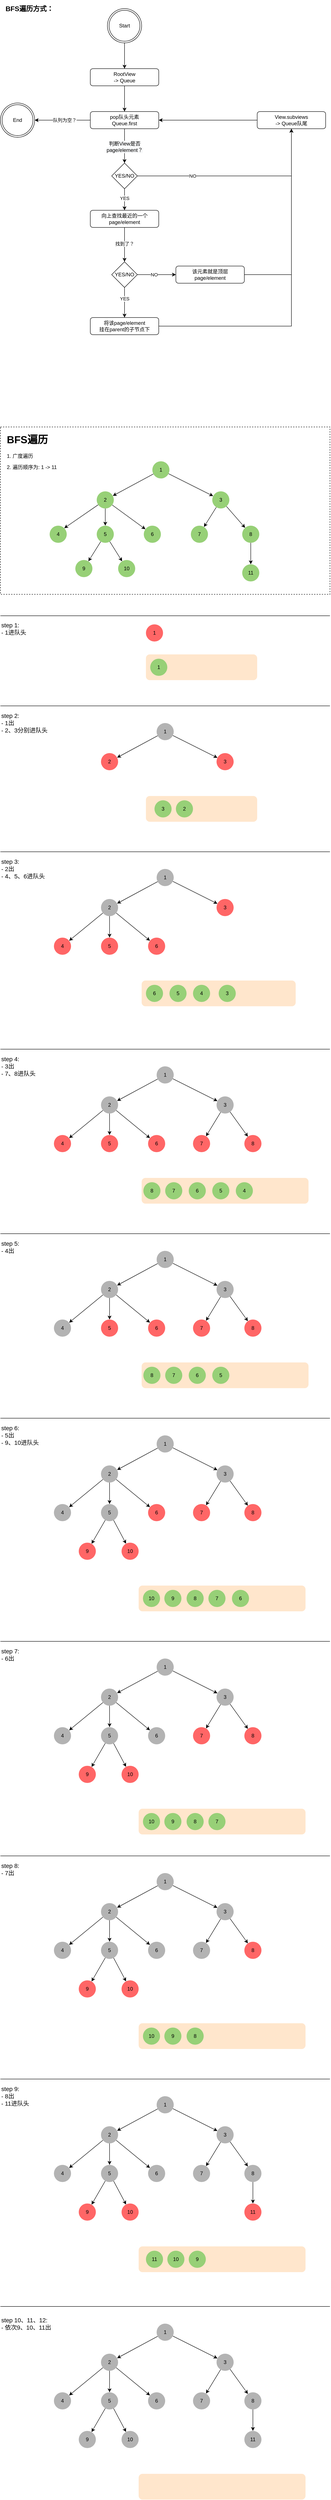 <mxfile version="14.4.6" type="github">
  <diagram id="VYMUzPChVgCTFLQNsk6v" name="Page-1">
    <mxGraphModel dx="2031" dy="2300" grid="1" gridSize="10" guides="1" tooltips="1" connect="1" arrows="1" fold="1" page="1" pageScale="1" pageWidth="827" pageHeight="1169" math="0" shadow="0">
      <root>
        <mxCell id="0" />
        <mxCell id="1" parent="0" />
        <mxCell id="cyA3pmxKQOGwFD6kIu9t-270" value="" style="rounded=0;whiteSpace=wrap;html=1;dashed=1;strokeColor=#000000;fillColor=none;" vertex="1" parent="1">
          <mxGeometry x="40" y="800" width="770" height="390" as="geometry" />
        </mxCell>
        <mxCell id="CzlUhov0SnCZU1POkyCt-3" style="edgeStyle=orthogonalEdgeStyle;rounded=0;orthogonalLoop=1;jettySize=auto;html=1;" parent="1" source="CzlUhov0SnCZU1POkyCt-1" target="CzlUhov0SnCZU1POkyCt-2" edge="1">
          <mxGeometry relative="1" as="geometry" />
        </mxCell>
        <mxCell id="CzlUhov0SnCZU1POkyCt-1" value="Start" style="ellipse;shape=doubleEllipse;whiteSpace=wrap;html=1;aspect=fixed;" parent="1" vertex="1">
          <mxGeometry x="290" y="-175" width="80" height="80" as="geometry" />
        </mxCell>
        <mxCell id="CzlUhov0SnCZU1POkyCt-9" style="edgeStyle=orthogonalEdgeStyle;rounded=0;orthogonalLoop=1;jettySize=auto;html=1;" parent="1" source="CzlUhov0SnCZU1POkyCt-2" target="CzlUhov0SnCZU1POkyCt-4" edge="1">
          <mxGeometry relative="1" as="geometry" />
        </mxCell>
        <mxCell id="CzlUhov0SnCZU1POkyCt-2" value="RootView&lt;br&gt;-&amp;gt; Queue" style="rounded=1;whiteSpace=wrap;html=1;" parent="1" vertex="1">
          <mxGeometry x="250" y="-35" width="160" height="40" as="geometry" />
        </mxCell>
        <mxCell id="CzlUhov0SnCZU1POkyCt-7" style="edgeStyle=orthogonalEdgeStyle;rounded=0;orthogonalLoop=1;jettySize=auto;html=1;" parent="1" source="CzlUhov0SnCZU1POkyCt-4" target="CzlUhov0SnCZU1POkyCt-6" edge="1">
          <mxGeometry relative="1" as="geometry" />
        </mxCell>
        <mxCell id="CzlUhov0SnCZU1POkyCt-8" value="&lt;span style=&quot;font-size: 12px ; font-family: &amp;#34;helvetica&amp;#34; ; background-color: rgb(248 , 249 , 250)&quot;&gt;判断View是否&lt;/span&gt;&lt;br style=&quot;font-size: 12px ; font-family: &amp;#34;helvetica&amp;#34; ; background-color: rgb(248 , 249 , 250)&quot;&gt;&lt;span style=&quot;font-size: 12px ; font-family: &amp;#34;helvetica&amp;#34; ; background-color: rgb(248 , 249 , 250)&quot;&gt;page/element？&lt;/span&gt;" style="edgeLabel;html=1;align=center;verticalAlign=middle;resizable=0;points=[];" parent="CzlUhov0SnCZU1POkyCt-7" vertex="1" connectable="0">
          <mxGeometry x="-0.164" y="-1" relative="1" as="geometry">
            <mxPoint x="1" y="8" as="offset" />
          </mxGeometry>
        </mxCell>
        <mxCell id="CzlUhov0SnCZU1POkyCt-36" style="edgeStyle=elbowEdgeStyle;rounded=0;orthogonalLoop=1;jettySize=auto;elbow=vertical;html=1;" parent="1" source="CzlUhov0SnCZU1POkyCt-4" target="CzlUhov0SnCZU1POkyCt-35" edge="1">
          <mxGeometry relative="1" as="geometry" />
        </mxCell>
        <mxCell id="CzlUhov0SnCZU1POkyCt-37" value="队列为空？" style="edgeLabel;html=1;align=center;verticalAlign=middle;resizable=0;points=[];" parent="CzlUhov0SnCZU1POkyCt-36" vertex="1" connectable="0">
          <mxGeometry x="0.251" relative="1" as="geometry">
            <mxPoint x="21.67" y="-0.33" as="offset" />
          </mxGeometry>
        </mxCell>
        <mxCell id="CzlUhov0SnCZU1POkyCt-4" value="pop队头元素&lt;br&gt;Queue.first" style="rounded=1;whiteSpace=wrap;html=1;" parent="1" vertex="1">
          <mxGeometry x="250" y="65" width="160" height="40" as="geometry" />
        </mxCell>
        <mxCell id="CzlUhov0SnCZU1POkyCt-11" style="rounded=0;orthogonalLoop=1;jettySize=auto;html=1;edgeStyle=elbowEdgeStyle;elbow=vertical;entryX=0.5;entryY=0;entryDx=0;entryDy=0;" parent="1" source="CzlUhov0SnCZU1POkyCt-6" target="CzlUhov0SnCZU1POkyCt-20" edge="1">
          <mxGeometry relative="1" as="geometry">
            <mxPoint x="330" y="295" as="targetPoint" />
          </mxGeometry>
        </mxCell>
        <mxCell id="CzlUhov0SnCZU1POkyCt-12" value="YES" style="edgeLabel;html=1;align=center;verticalAlign=middle;resizable=0;points=[];" parent="CzlUhov0SnCZU1POkyCt-11" vertex="1" connectable="0">
          <mxGeometry x="-0.114" relative="1" as="geometry">
            <mxPoint as="offset" />
          </mxGeometry>
        </mxCell>
        <mxCell id="CzlUhov0SnCZU1POkyCt-52" style="edgeStyle=elbowEdgeStyle;rounded=0;orthogonalLoop=1;jettySize=auto;elbow=vertical;html=1;" parent="1" source="CzlUhov0SnCZU1POkyCt-6" target="CzlUhov0SnCZU1POkyCt-16" edge="1">
          <mxGeometry relative="1" as="geometry">
            <Array as="points">
              <mxPoint x="460" y="215" />
            </Array>
          </mxGeometry>
        </mxCell>
        <mxCell id="CzlUhov0SnCZU1POkyCt-53" value="NO" style="edgeLabel;html=1;align=center;verticalAlign=middle;resizable=0;points=[];" parent="CzlUhov0SnCZU1POkyCt-52" vertex="1" connectable="0">
          <mxGeometry x="-0.453" y="1" relative="1" as="geometry">
            <mxPoint y="1" as="offset" />
          </mxGeometry>
        </mxCell>
        <mxCell id="CzlUhov0SnCZU1POkyCt-6" value="YES/NO" style="rhombus;whiteSpace=wrap;html=1;" parent="1" vertex="1">
          <mxGeometry x="300" y="185" width="60" height="60" as="geometry" />
        </mxCell>
        <mxCell id="CzlUhov0SnCZU1POkyCt-27" style="edgeStyle=elbowEdgeStyle;rounded=0;orthogonalLoop=1;jettySize=auto;elbow=vertical;html=1;" parent="1" source="CzlUhov0SnCZU1POkyCt-16" target="CzlUhov0SnCZU1POkyCt-4" edge="1">
          <mxGeometry relative="1" as="geometry" />
        </mxCell>
        <mxCell id="CzlUhov0SnCZU1POkyCt-16" value="View.subviews&lt;br&gt;-&amp;gt; Queue队尾" style="rounded=1;whiteSpace=wrap;html=1;" parent="1" vertex="1">
          <mxGeometry x="640" y="65" width="160" height="40" as="geometry" />
        </mxCell>
        <mxCell id="CzlUhov0SnCZU1POkyCt-22" style="edgeStyle=elbowEdgeStyle;rounded=0;orthogonalLoop=1;jettySize=auto;elbow=horizontal;html=1;" parent="1" source="CzlUhov0SnCZU1POkyCt-20" target="CzlUhov0SnCZU1POkyCt-21" edge="1">
          <mxGeometry relative="1" as="geometry" />
        </mxCell>
        <mxCell id="CzlUhov0SnCZU1POkyCt-24" value="找到了？" style="edgeLabel;html=1;align=center;verticalAlign=middle;resizable=0;points=[];" parent="CzlUhov0SnCZU1POkyCt-22" vertex="1" connectable="0">
          <mxGeometry x="-0.276" relative="1" as="geometry">
            <mxPoint x="-0.03" y="8.62" as="offset" />
          </mxGeometry>
        </mxCell>
        <mxCell id="CzlUhov0SnCZU1POkyCt-20" value="向上查找最近的一个&lt;br&gt;page/element" style="rounded=1;whiteSpace=wrap;html=1;" parent="1" vertex="1">
          <mxGeometry x="250" y="295" width="160" height="40" as="geometry" />
        </mxCell>
        <mxCell id="CzlUhov0SnCZU1POkyCt-26" style="edgeStyle=elbowEdgeStyle;rounded=0;orthogonalLoop=1;jettySize=auto;elbow=vertical;html=1;" parent="1" source="CzlUhov0SnCZU1POkyCt-21" target="CzlUhov0SnCZU1POkyCt-25" edge="1">
          <mxGeometry relative="1" as="geometry" />
        </mxCell>
        <mxCell id="CzlUhov0SnCZU1POkyCt-30" value="YES" style="edgeLabel;html=1;align=center;verticalAlign=middle;resizable=0;points=[];" parent="CzlUhov0SnCZU1POkyCt-26" vertex="1" connectable="0">
          <mxGeometry x="-0.379" y="1" relative="1" as="geometry">
            <mxPoint x="-1" y="4.14" as="offset" />
          </mxGeometry>
        </mxCell>
        <mxCell id="CzlUhov0SnCZU1POkyCt-31" style="edgeStyle=elbowEdgeStyle;rounded=0;orthogonalLoop=1;jettySize=auto;elbow=vertical;html=1;" parent="1" source="CzlUhov0SnCZU1POkyCt-21" target="CzlUhov0SnCZU1POkyCt-28" edge="1">
          <mxGeometry relative="1" as="geometry" />
        </mxCell>
        <mxCell id="CzlUhov0SnCZU1POkyCt-32" value="NO" style="edgeLabel;html=1;align=center;verticalAlign=middle;resizable=0;points=[];" parent="CzlUhov0SnCZU1POkyCt-31" vertex="1" connectable="0">
          <mxGeometry x="-0.149" y="-2" relative="1" as="geometry">
            <mxPoint y="-2" as="offset" />
          </mxGeometry>
        </mxCell>
        <mxCell id="CzlUhov0SnCZU1POkyCt-21" value="YES/NO" style="rhombus;whiteSpace=wrap;html=1;" parent="1" vertex="1">
          <mxGeometry x="300" y="415" width="60" height="60" as="geometry" />
        </mxCell>
        <mxCell id="CzlUhov0SnCZU1POkyCt-34" style="edgeStyle=elbowEdgeStyle;rounded=0;orthogonalLoop=1;jettySize=auto;elbow=vertical;html=1;entryX=0.5;entryY=1;entryDx=0;entryDy=0;" parent="1" source="CzlUhov0SnCZU1POkyCt-25" target="CzlUhov0SnCZU1POkyCt-16" edge="1">
          <mxGeometry relative="1" as="geometry">
            <Array as="points">
              <mxPoint x="550" y="565" />
              <mxPoint x="620" y="635" />
              <mxPoint x="530" y="665" />
            </Array>
          </mxGeometry>
        </mxCell>
        <mxCell id="CzlUhov0SnCZU1POkyCt-25" value="将该page/element&lt;br&gt;挂在parent的子节点下" style="rounded=1;whiteSpace=wrap;html=1;" parent="1" vertex="1">
          <mxGeometry x="250" y="545" width="160" height="40" as="geometry" />
        </mxCell>
        <mxCell id="CzlUhov0SnCZU1POkyCt-33" style="edgeStyle=elbowEdgeStyle;rounded=0;orthogonalLoop=1;jettySize=auto;elbow=vertical;html=1;entryX=0.5;entryY=1;entryDx=0;entryDy=0;" parent="1" source="CzlUhov0SnCZU1POkyCt-28" target="CzlUhov0SnCZU1POkyCt-16" edge="1">
          <mxGeometry relative="1" as="geometry">
            <Array as="points">
              <mxPoint x="620" y="445" />
              <mxPoint x="660" y="515" />
              <mxPoint x="680" y="565" />
            </Array>
          </mxGeometry>
        </mxCell>
        <mxCell id="CzlUhov0SnCZU1POkyCt-28" value="该元素就是顶层&lt;br&gt;page/element" style="rounded=1;whiteSpace=wrap;html=1;" parent="1" vertex="1">
          <mxGeometry x="450" y="425" width="160" height="40" as="geometry" />
        </mxCell>
        <mxCell id="CzlUhov0SnCZU1POkyCt-35" value="End" style="ellipse;shape=doubleEllipse;whiteSpace=wrap;html=1;aspect=fixed;" parent="1" vertex="1">
          <mxGeometry x="40" y="45" width="80" height="80" as="geometry" />
        </mxCell>
        <mxCell id="cyA3pmxKQOGwFD6kIu9t-1" value="&lt;b&gt;&lt;font style=&quot;font-size: 16px&quot;&gt;BFS遍历方式：&lt;/font&gt;&lt;/b&gt;" style="text;html=1;strokeColor=none;fillColor=none;align=left;verticalAlign=middle;whiteSpace=wrap;rounded=0;" vertex="1" parent="1">
          <mxGeometry x="50" y="-195" width="140" height="40" as="geometry" />
        </mxCell>
        <mxCell id="cyA3pmxKQOGwFD6kIu9t-2" value="1" style="ellipse;whiteSpace=wrap;html=1;aspect=fixed;strokeColor=none;fillColor=#FF6666;" vertex="1" parent="1">
          <mxGeometry x="380" y="1260" width="40" height="40" as="geometry" />
        </mxCell>
        <mxCell id="cyA3pmxKQOGwFD6kIu9t-4" value="" style="rounded=1;whiteSpace=wrap;html=1;strokeColor=none;fillColor=#FFE6CC;" vertex="1" parent="1">
          <mxGeometry x="380" y="1330" width="260" height="60" as="geometry" />
        </mxCell>
        <mxCell id="cyA3pmxKQOGwFD6kIu9t-6" value="1" style="ellipse;whiteSpace=wrap;html=1;aspect=fixed;strokeColor=none;fillColor=#97D077;" vertex="1" parent="1">
          <mxGeometry x="390" y="1340" width="40" height="40" as="geometry" />
        </mxCell>
        <mxCell id="cyA3pmxKQOGwFD6kIu9t-7" value="&lt;font style=&quot;font-size: 14px&quot;&gt;step 1:&amp;nbsp; &lt;br&gt;- 1进队头&lt;/font&gt;" style="text;html=1;fillColor=none;align=left;verticalAlign=middle;whiteSpace=wrap;rounded=0;dashed=1;" vertex="1" parent="1">
          <mxGeometry x="40" y="1250" width="140" height="40" as="geometry" />
        </mxCell>
        <mxCell id="cyA3pmxKQOGwFD6kIu9t-19" style="rounded=0;orthogonalLoop=1;jettySize=auto;html=1;" edge="1" parent="1" source="cyA3pmxKQOGwFD6kIu9t-8" target="cyA3pmxKQOGwFD6kIu9t-9">
          <mxGeometry relative="1" as="geometry" />
        </mxCell>
        <mxCell id="cyA3pmxKQOGwFD6kIu9t-20" style="edgeStyle=none;rounded=0;orthogonalLoop=1;jettySize=auto;html=1;" edge="1" parent="1" source="cyA3pmxKQOGwFD6kIu9t-8" target="cyA3pmxKQOGwFD6kIu9t-10">
          <mxGeometry relative="1" as="geometry" />
        </mxCell>
        <mxCell id="cyA3pmxKQOGwFD6kIu9t-8" value="1" style="ellipse;whiteSpace=wrap;html=1;aspect=fixed;strokeColor=none;fillColor=#97D077;" vertex="1" parent="1">
          <mxGeometry x="395" y="880" width="40" height="40" as="geometry" />
        </mxCell>
        <mxCell id="cyA3pmxKQOGwFD6kIu9t-21" style="edgeStyle=none;rounded=0;orthogonalLoop=1;jettySize=auto;html=1;entryX=1;entryY=0;entryDx=0;entryDy=0;" edge="1" parent="1" source="cyA3pmxKQOGwFD6kIu9t-9" target="cyA3pmxKQOGwFD6kIu9t-11">
          <mxGeometry relative="1" as="geometry" />
        </mxCell>
        <mxCell id="cyA3pmxKQOGwFD6kIu9t-22" style="edgeStyle=none;rounded=0;orthogonalLoop=1;jettySize=auto;html=1;entryX=0.5;entryY=0;entryDx=0;entryDy=0;" edge="1" parent="1" source="cyA3pmxKQOGwFD6kIu9t-9" target="cyA3pmxKQOGwFD6kIu9t-12">
          <mxGeometry relative="1" as="geometry" />
        </mxCell>
        <mxCell id="cyA3pmxKQOGwFD6kIu9t-23" style="edgeStyle=none;rounded=0;orthogonalLoop=1;jettySize=auto;html=1;" edge="1" parent="1" source="cyA3pmxKQOGwFD6kIu9t-9" target="cyA3pmxKQOGwFD6kIu9t-13">
          <mxGeometry relative="1" as="geometry" />
        </mxCell>
        <mxCell id="cyA3pmxKQOGwFD6kIu9t-9" value="2" style="ellipse;whiteSpace=wrap;html=1;aspect=fixed;strokeColor=none;fillColor=#97D077;" vertex="1" parent="1">
          <mxGeometry x="265" y="950" width="40" height="40" as="geometry" />
        </mxCell>
        <mxCell id="cyA3pmxKQOGwFD6kIu9t-24" style="edgeStyle=none;rounded=0;orthogonalLoop=1;jettySize=auto;html=1;" edge="1" parent="1" source="cyA3pmxKQOGwFD6kIu9t-10" target="cyA3pmxKQOGwFD6kIu9t-14">
          <mxGeometry relative="1" as="geometry" />
        </mxCell>
        <mxCell id="cyA3pmxKQOGwFD6kIu9t-25" style="edgeStyle=none;rounded=0;orthogonalLoop=1;jettySize=auto;html=1;" edge="1" parent="1" source="cyA3pmxKQOGwFD6kIu9t-10" target="cyA3pmxKQOGwFD6kIu9t-15">
          <mxGeometry relative="1" as="geometry" />
        </mxCell>
        <mxCell id="cyA3pmxKQOGwFD6kIu9t-10" value="3" style="ellipse;whiteSpace=wrap;html=1;aspect=fixed;strokeColor=none;fillColor=#97D077;" vertex="1" parent="1">
          <mxGeometry x="535" y="950" width="40" height="40" as="geometry" />
        </mxCell>
        <mxCell id="cyA3pmxKQOGwFD6kIu9t-11" value="4" style="ellipse;whiteSpace=wrap;html=1;aspect=fixed;strokeColor=none;fillColor=#97D077;" vertex="1" parent="1">
          <mxGeometry x="155" y="1030" width="40" height="40" as="geometry" />
        </mxCell>
        <mxCell id="cyA3pmxKQOGwFD6kIu9t-26" style="edgeStyle=none;rounded=0;orthogonalLoop=1;jettySize=auto;html=1;" edge="1" parent="1" source="cyA3pmxKQOGwFD6kIu9t-12" target="cyA3pmxKQOGwFD6kIu9t-16">
          <mxGeometry relative="1" as="geometry" />
        </mxCell>
        <mxCell id="cyA3pmxKQOGwFD6kIu9t-28" style="edgeStyle=none;rounded=0;orthogonalLoop=1;jettySize=auto;html=1;" edge="1" parent="1" source="cyA3pmxKQOGwFD6kIu9t-12" target="cyA3pmxKQOGwFD6kIu9t-17">
          <mxGeometry relative="1" as="geometry" />
        </mxCell>
        <mxCell id="cyA3pmxKQOGwFD6kIu9t-12" value="5" style="ellipse;whiteSpace=wrap;html=1;aspect=fixed;strokeColor=none;fillColor=#97D077;" vertex="1" parent="1">
          <mxGeometry x="265" y="1030" width="40" height="40" as="geometry" />
        </mxCell>
        <mxCell id="cyA3pmxKQOGwFD6kIu9t-13" value="6" style="ellipse;whiteSpace=wrap;html=1;aspect=fixed;strokeColor=none;fillColor=#97D077;" vertex="1" parent="1">
          <mxGeometry x="375" y="1030" width="40" height="40" as="geometry" />
        </mxCell>
        <mxCell id="cyA3pmxKQOGwFD6kIu9t-14" value="7" style="ellipse;whiteSpace=wrap;html=1;aspect=fixed;strokeColor=none;fillColor=#97D077;" vertex="1" parent="1">
          <mxGeometry x="485" y="1030" width="40" height="40" as="geometry" />
        </mxCell>
        <mxCell id="cyA3pmxKQOGwFD6kIu9t-29" style="edgeStyle=none;rounded=0;orthogonalLoop=1;jettySize=auto;html=1;" edge="1" parent="1" source="cyA3pmxKQOGwFD6kIu9t-15" target="cyA3pmxKQOGwFD6kIu9t-18">
          <mxGeometry relative="1" as="geometry" />
        </mxCell>
        <mxCell id="cyA3pmxKQOGwFD6kIu9t-15" value="8" style="ellipse;whiteSpace=wrap;html=1;aspect=fixed;strokeColor=none;fillColor=#97D077;" vertex="1" parent="1">
          <mxGeometry x="605" y="1030" width="40" height="40" as="geometry" />
        </mxCell>
        <mxCell id="cyA3pmxKQOGwFD6kIu9t-16" value="9" style="ellipse;whiteSpace=wrap;html=1;aspect=fixed;strokeColor=none;fillColor=#97D077;" vertex="1" parent="1">
          <mxGeometry x="215" y="1110" width="40" height="40" as="geometry" />
        </mxCell>
        <mxCell id="cyA3pmxKQOGwFD6kIu9t-17" value="10" style="ellipse;whiteSpace=wrap;html=1;aspect=fixed;strokeColor=none;fillColor=#97D077;" vertex="1" parent="1">
          <mxGeometry x="315" y="1110" width="40" height="40" as="geometry" />
        </mxCell>
        <mxCell id="cyA3pmxKQOGwFD6kIu9t-18" value="11" style="ellipse;whiteSpace=wrap;html=1;aspect=fixed;strokeColor=none;fillColor=#97D077;" vertex="1" parent="1">
          <mxGeometry x="605" y="1120" width="40" height="40" as="geometry" />
        </mxCell>
        <mxCell id="cyA3pmxKQOGwFD6kIu9t-30" value="" style="endArrow=none;html=1;" edge="1" parent="1">
          <mxGeometry width="50" height="50" relative="1" as="geometry">
            <mxPoint x="40" y="1240" as="sourcePoint" />
            <mxPoint x="810" y="1240" as="targetPoint" />
          </mxGeometry>
        </mxCell>
        <mxCell id="cyA3pmxKQOGwFD6kIu9t-32" value="" style="rounded=1;whiteSpace=wrap;html=1;strokeColor=none;fillColor=#FFE6CC;" vertex="1" parent="1">
          <mxGeometry x="380" y="1660" width="260" height="60" as="geometry" />
        </mxCell>
        <mxCell id="cyA3pmxKQOGwFD6kIu9t-34" value="&lt;font style=&quot;font-size: 14px&quot;&gt;step 2:&amp;nbsp; &lt;br&gt;- 1出&lt;br&gt;- 2、3分别进队头&lt;/font&gt;" style="text;html=1;fillColor=none;align=left;verticalAlign=middle;whiteSpace=wrap;rounded=0;dashed=1;" vertex="1" parent="1">
          <mxGeometry x="40" y="1460" width="140" height="60" as="geometry" />
        </mxCell>
        <mxCell id="cyA3pmxKQOGwFD6kIu9t-35" value="" style="endArrow=none;html=1;" edge="1" parent="1">
          <mxGeometry width="50" height="50" relative="1" as="geometry">
            <mxPoint x="40" y="1450" as="sourcePoint" />
            <mxPoint x="810" y="1450" as="targetPoint" />
          </mxGeometry>
        </mxCell>
        <mxCell id="cyA3pmxKQOGwFD6kIu9t-36" style="rounded=0;orthogonalLoop=1;jettySize=auto;html=1;" edge="1" parent="1" source="cyA3pmxKQOGwFD6kIu9t-38" target="cyA3pmxKQOGwFD6kIu9t-42">
          <mxGeometry relative="1" as="geometry" />
        </mxCell>
        <mxCell id="cyA3pmxKQOGwFD6kIu9t-37" style="edgeStyle=none;rounded=0;orthogonalLoop=1;jettySize=auto;html=1;" edge="1" parent="1" source="cyA3pmxKQOGwFD6kIu9t-38" target="cyA3pmxKQOGwFD6kIu9t-45">
          <mxGeometry relative="1" as="geometry" />
        </mxCell>
        <mxCell id="cyA3pmxKQOGwFD6kIu9t-38" value="1" style="ellipse;whiteSpace=wrap;html=1;aspect=fixed;strokeColor=none;fillColor=#B3B3B3;" vertex="1" parent="1">
          <mxGeometry x="405" y="1490" width="40" height="40" as="geometry" />
        </mxCell>
        <mxCell id="cyA3pmxKQOGwFD6kIu9t-42" value="2" style="ellipse;whiteSpace=wrap;html=1;aspect=fixed;strokeColor=none;fillColor=#FF6666;" vertex="1" parent="1">
          <mxGeometry x="275" y="1560" width="40" height="40" as="geometry" />
        </mxCell>
        <mxCell id="cyA3pmxKQOGwFD6kIu9t-45" value="3" style="ellipse;whiteSpace=wrap;html=1;aspect=fixed;strokeColor=none;fillColor=#FF6666;" vertex="1" parent="1">
          <mxGeometry x="545" y="1560" width="40" height="40" as="geometry" />
        </mxCell>
        <mxCell id="cyA3pmxKQOGwFD6kIu9t-57" value="2" style="ellipse;whiteSpace=wrap;html=1;aspect=fixed;strokeColor=none;fillColor=#97D077;" vertex="1" parent="1">
          <mxGeometry x="450" y="1670" width="40" height="40" as="geometry" />
        </mxCell>
        <mxCell id="cyA3pmxKQOGwFD6kIu9t-58" value="3" style="ellipse;whiteSpace=wrap;html=1;aspect=fixed;strokeColor=none;fillColor=#97D077;" vertex="1" parent="1">
          <mxGeometry x="400" y="1670" width="40" height="40" as="geometry" />
        </mxCell>
        <mxCell id="cyA3pmxKQOGwFD6kIu9t-59" value="" style="rounded=1;whiteSpace=wrap;html=1;strokeColor=none;fillColor=#FFE6CC;" vertex="1" parent="1">
          <mxGeometry x="370" y="2090" width="360" height="60" as="geometry" />
        </mxCell>
        <mxCell id="cyA3pmxKQOGwFD6kIu9t-60" value="&lt;font style=&quot;font-size: 14px&quot;&gt;step 3:&amp;nbsp; &lt;br&gt;- 2出&lt;br&gt;- 4、5、6进队头&lt;/font&gt;" style="text;html=1;fillColor=none;align=left;verticalAlign=middle;whiteSpace=wrap;rounded=0;dashed=1;" vertex="1" parent="1">
          <mxGeometry x="40" y="1800" width="140" height="60" as="geometry" />
        </mxCell>
        <mxCell id="cyA3pmxKQOGwFD6kIu9t-61" value="" style="endArrow=none;html=1;" edge="1" parent="1">
          <mxGeometry width="50" height="50" relative="1" as="geometry">
            <mxPoint x="40" y="1790" as="sourcePoint" />
            <mxPoint x="810" y="1790" as="targetPoint" />
          </mxGeometry>
        </mxCell>
        <mxCell id="cyA3pmxKQOGwFD6kIu9t-62" style="rounded=0;orthogonalLoop=1;jettySize=auto;html=1;" edge="1" parent="1" source="cyA3pmxKQOGwFD6kIu9t-64" target="cyA3pmxKQOGwFD6kIu9t-65">
          <mxGeometry relative="1" as="geometry" />
        </mxCell>
        <mxCell id="cyA3pmxKQOGwFD6kIu9t-63" style="edgeStyle=none;rounded=0;orthogonalLoop=1;jettySize=auto;html=1;" edge="1" parent="1" source="cyA3pmxKQOGwFD6kIu9t-64" target="cyA3pmxKQOGwFD6kIu9t-66">
          <mxGeometry relative="1" as="geometry" />
        </mxCell>
        <mxCell id="cyA3pmxKQOGwFD6kIu9t-64" value="1" style="ellipse;whiteSpace=wrap;html=1;aspect=fixed;strokeColor=none;fillColor=#B3B3B3;" vertex="1" parent="1">
          <mxGeometry x="405" y="1830" width="40" height="40" as="geometry" />
        </mxCell>
        <mxCell id="cyA3pmxKQOGwFD6kIu9t-72" style="edgeStyle=none;rounded=0;orthogonalLoop=1;jettySize=auto;html=1;" edge="1" parent="1" source="cyA3pmxKQOGwFD6kIu9t-65" target="cyA3pmxKQOGwFD6kIu9t-70">
          <mxGeometry relative="1" as="geometry" />
        </mxCell>
        <mxCell id="cyA3pmxKQOGwFD6kIu9t-73" style="edgeStyle=none;rounded=0;orthogonalLoop=1;jettySize=auto;html=1;" edge="1" parent="1" source="cyA3pmxKQOGwFD6kIu9t-65" target="cyA3pmxKQOGwFD6kIu9t-69">
          <mxGeometry relative="1" as="geometry" />
        </mxCell>
        <mxCell id="cyA3pmxKQOGwFD6kIu9t-74" style="edgeStyle=none;rounded=0;orthogonalLoop=1;jettySize=auto;html=1;" edge="1" parent="1" source="cyA3pmxKQOGwFD6kIu9t-65" target="cyA3pmxKQOGwFD6kIu9t-71">
          <mxGeometry relative="1" as="geometry" />
        </mxCell>
        <mxCell id="cyA3pmxKQOGwFD6kIu9t-65" value="2" style="ellipse;whiteSpace=wrap;html=1;aspect=fixed;strokeColor=none;fillColor=#B3B3B3;" vertex="1" parent="1">
          <mxGeometry x="275" y="1900" width="40" height="40" as="geometry" />
        </mxCell>
        <mxCell id="cyA3pmxKQOGwFD6kIu9t-66" value="3" style="ellipse;whiteSpace=wrap;html=1;aspect=fixed;strokeColor=none;fillColor=#FF6666;" vertex="1" parent="1">
          <mxGeometry x="545" y="1900" width="40" height="40" as="geometry" />
        </mxCell>
        <mxCell id="cyA3pmxKQOGwFD6kIu9t-68" value="3" style="ellipse;whiteSpace=wrap;html=1;aspect=fixed;strokeColor=none;fillColor=#97D077;" vertex="1" parent="1">
          <mxGeometry x="550" y="2100" width="40" height="40" as="geometry" />
        </mxCell>
        <mxCell id="cyA3pmxKQOGwFD6kIu9t-69" value="4" style="ellipse;whiteSpace=wrap;html=1;aspect=fixed;strokeColor=none;fillColor=#FF6666;" vertex="1" parent="1">
          <mxGeometry x="165" y="1990" width="40" height="40" as="geometry" />
        </mxCell>
        <mxCell id="cyA3pmxKQOGwFD6kIu9t-70" value="5" style="ellipse;whiteSpace=wrap;html=1;aspect=fixed;strokeColor=none;fillColor=#FF6666;" vertex="1" parent="1">
          <mxGeometry x="275" y="1990" width="40" height="40" as="geometry" />
        </mxCell>
        <mxCell id="cyA3pmxKQOGwFD6kIu9t-71" value="6" style="ellipse;whiteSpace=wrap;html=1;aspect=fixed;strokeColor=none;fillColor=#FF6666;" vertex="1" parent="1">
          <mxGeometry x="385" y="1990" width="40" height="40" as="geometry" />
        </mxCell>
        <mxCell id="cyA3pmxKQOGwFD6kIu9t-75" value="4" style="ellipse;whiteSpace=wrap;html=1;aspect=fixed;strokeColor=none;fillColor=#97D077;" vertex="1" parent="1">
          <mxGeometry x="490" y="2100" width="40" height="40" as="geometry" />
        </mxCell>
        <mxCell id="cyA3pmxKQOGwFD6kIu9t-76" value="5" style="ellipse;whiteSpace=wrap;html=1;aspect=fixed;strokeColor=none;fillColor=#97D077;" vertex="1" parent="1">
          <mxGeometry x="435" y="2100" width="40" height="40" as="geometry" />
        </mxCell>
        <mxCell id="cyA3pmxKQOGwFD6kIu9t-77" value="6" style="ellipse;whiteSpace=wrap;html=1;aspect=fixed;strokeColor=none;fillColor=#97D077;" vertex="1" parent="1">
          <mxGeometry x="380" y="2100" width="40" height="40" as="geometry" />
        </mxCell>
        <mxCell id="cyA3pmxKQOGwFD6kIu9t-79" value="" style="rounded=1;whiteSpace=wrap;html=1;strokeColor=none;fillColor=#FFE6CC;" vertex="1" parent="1">
          <mxGeometry x="370" y="2550" width="390" height="60" as="geometry" />
        </mxCell>
        <mxCell id="cyA3pmxKQOGwFD6kIu9t-80" value="&lt;font style=&quot;font-size: 14px&quot;&gt;step 4:&amp;nbsp; &lt;br&gt;- 3出&lt;br&gt;- 7、8进队头&lt;/font&gt;" style="text;html=1;fillColor=none;align=left;verticalAlign=middle;whiteSpace=wrap;rounded=0;dashed=1;" vertex="1" parent="1">
          <mxGeometry x="40" y="2260" width="140" height="60" as="geometry" />
        </mxCell>
        <mxCell id="cyA3pmxKQOGwFD6kIu9t-81" value="" style="endArrow=none;html=1;" edge="1" parent="1">
          <mxGeometry width="50" height="50" relative="1" as="geometry">
            <mxPoint x="40" y="2250" as="sourcePoint" />
            <mxPoint x="810" y="2250" as="targetPoint" />
          </mxGeometry>
        </mxCell>
        <mxCell id="cyA3pmxKQOGwFD6kIu9t-82" style="rounded=0;orthogonalLoop=1;jettySize=auto;html=1;" edge="1" parent="1" source="cyA3pmxKQOGwFD6kIu9t-84" target="cyA3pmxKQOGwFD6kIu9t-88">
          <mxGeometry relative="1" as="geometry" />
        </mxCell>
        <mxCell id="cyA3pmxKQOGwFD6kIu9t-83" style="edgeStyle=none;rounded=0;orthogonalLoop=1;jettySize=auto;html=1;" edge="1" parent="1" source="cyA3pmxKQOGwFD6kIu9t-84" target="cyA3pmxKQOGwFD6kIu9t-89">
          <mxGeometry relative="1" as="geometry" />
        </mxCell>
        <mxCell id="cyA3pmxKQOGwFD6kIu9t-84" value="1" style="ellipse;whiteSpace=wrap;html=1;aspect=fixed;strokeColor=none;fillColor=#B3B3B3;" vertex="1" parent="1">
          <mxGeometry x="405" y="2290" width="40" height="40" as="geometry" />
        </mxCell>
        <mxCell id="cyA3pmxKQOGwFD6kIu9t-85" style="edgeStyle=none;rounded=0;orthogonalLoop=1;jettySize=auto;html=1;" edge="1" parent="1" source="cyA3pmxKQOGwFD6kIu9t-88" target="cyA3pmxKQOGwFD6kIu9t-92">
          <mxGeometry relative="1" as="geometry" />
        </mxCell>
        <mxCell id="cyA3pmxKQOGwFD6kIu9t-86" style="edgeStyle=none;rounded=0;orthogonalLoop=1;jettySize=auto;html=1;" edge="1" parent="1" source="cyA3pmxKQOGwFD6kIu9t-88" target="cyA3pmxKQOGwFD6kIu9t-91">
          <mxGeometry relative="1" as="geometry" />
        </mxCell>
        <mxCell id="cyA3pmxKQOGwFD6kIu9t-87" style="edgeStyle=none;rounded=0;orthogonalLoop=1;jettySize=auto;html=1;" edge="1" parent="1" source="cyA3pmxKQOGwFD6kIu9t-88" target="cyA3pmxKQOGwFD6kIu9t-93">
          <mxGeometry relative="1" as="geometry" />
        </mxCell>
        <mxCell id="cyA3pmxKQOGwFD6kIu9t-88" value="2" style="ellipse;whiteSpace=wrap;html=1;aspect=fixed;strokeColor=none;fillColor=#B3B3B3;" vertex="1" parent="1">
          <mxGeometry x="275" y="2360" width="40" height="40" as="geometry" />
        </mxCell>
        <mxCell id="cyA3pmxKQOGwFD6kIu9t-104" style="edgeStyle=none;rounded=0;orthogonalLoop=1;jettySize=auto;html=1;" edge="1" parent="1" source="cyA3pmxKQOGwFD6kIu9t-89" target="cyA3pmxKQOGwFD6kIu9t-97">
          <mxGeometry relative="1" as="geometry" />
        </mxCell>
        <mxCell id="cyA3pmxKQOGwFD6kIu9t-105" style="edgeStyle=none;rounded=0;orthogonalLoop=1;jettySize=auto;html=1;" edge="1" parent="1" source="cyA3pmxKQOGwFD6kIu9t-89" target="cyA3pmxKQOGwFD6kIu9t-98">
          <mxGeometry relative="1" as="geometry" />
        </mxCell>
        <mxCell id="cyA3pmxKQOGwFD6kIu9t-89" value="3" style="ellipse;whiteSpace=wrap;html=1;aspect=fixed;strokeColor=none;fillColor=#B3B3B3;" vertex="1" parent="1">
          <mxGeometry x="545" y="2360" width="40" height="40" as="geometry" />
        </mxCell>
        <mxCell id="cyA3pmxKQOGwFD6kIu9t-91" value="4" style="ellipse;whiteSpace=wrap;html=1;aspect=fixed;strokeColor=none;fillColor=#FF6666;" vertex="1" parent="1">
          <mxGeometry x="165" y="2450" width="40" height="40" as="geometry" />
        </mxCell>
        <mxCell id="cyA3pmxKQOGwFD6kIu9t-92" value="5" style="ellipse;whiteSpace=wrap;html=1;aspect=fixed;strokeColor=none;fillColor=#FF6666;" vertex="1" parent="1">
          <mxGeometry x="275" y="2450" width="40" height="40" as="geometry" />
        </mxCell>
        <mxCell id="cyA3pmxKQOGwFD6kIu9t-93" value="6" style="ellipse;whiteSpace=wrap;html=1;aspect=fixed;strokeColor=none;fillColor=#FF6666;" vertex="1" parent="1">
          <mxGeometry x="385" y="2450" width="40" height="40" as="geometry" />
        </mxCell>
        <mxCell id="cyA3pmxKQOGwFD6kIu9t-94" value="4" style="ellipse;whiteSpace=wrap;html=1;aspect=fixed;strokeColor=none;fillColor=#97D077;" vertex="1" parent="1">
          <mxGeometry x="590" y="2560" width="40" height="40" as="geometry" />
        </mxCell>
        <mxCell id="cyA3pmxKQOGwFD6kIu9t-95" value="5" style="ellipse;whiteSpace=wrap;html=1;aspect=fixed;strokeColor=none;fillColor=#97D077;" vertex="1" parent="1">
          <mxGeometry x="535" y="2560" width="40" height="40" as="geometry" />
        </mxCell>
        <mxCell id="cyA3pmxKQOGwFD6kIu9t-96" value="6" style="ellipse;whiteSpace=wrap;html=1;aspect=fixed;strokeColor=none;fillColor=#97D077;" vertex="1" parent="1">
          <mxGeometry x="480" y="2560" width="40" height="40" as="geometry" />
        </mxCell>
        <mxCell id="cyA3pmxKQOGwFD6kIu9t-97" value="7" style="ellipse;whiteSpace=wrap;html=1;aspect=fixed;strokeColor=none;fillColor=#FF6666;" vertex="1" parent="1">
          <mxGeometry x="490" y="2450" width="40" height="40" as="geometry" />
        </mxCell>
        <mxCell id="cyA3pmxKQOGwFD6kIu9t-98" value="8" style="ellipse;whiteSpace=wrap;html=1;aspect=fixed;strokeColor=none;fillColor=#FF6666;" vertex="1" parent="1">
          <mxGeometry x="610" y="2450" width="40" height="40" as="geometry" />
        </mxCell>
        <mxCell id="cyA3pmxKQOGwFD6kIu9t-106" value="7" style="ellipse;whiteSpace=wrap;html=1;aspect=fixed;strokeColor=none;fillColor=#97D077;" vertex="1" parent="1">
          <mxGeometry x="425" y="2560" width="40" height="40" as="geometry" />
        </mxCell>
        <mxCell id="cyA3pmxKQOGwFD6kIu9t-107" value="8" style="ellipse;whiteSpace=wrap;html=1;aspect=fixed;strokeColor=none;fillColor=#97D077;" vertex="1" parent="1">
          <mxGeometry x="374" y="2560" width="40" height="40" as="geometry" />
        </mxCell>
        <mxCell id="cyA3pmxKQOGwFD6kIu9t-108" value="" style="rounded=1;whiteSpace=wrap;html=1;strokeColor=none;fillColor=#FFE6CC;" vertex="1" parent="1">
          <mxGeometry x="370" y="2980" width="390" height="60" as="geometry" />
        </mxCell>
        <mxCell id="cyA3pmxKQOGwFD6kIu9t-109" value="&lt;font style=&quot;font-size: 14px&quot;&gt;step 5:&amp;nbsp; &lt;br&gt;- 4出&lt;br&gt;&lt;br&gt;&lt;/font&gt;" style="text;html=1;fillColor=none;align=left;verticalAlign=middle;whiteSpace=wrap;rounded=0;dashed=1;" vertex="1" parent="1">
          <mxGeometry x="40" y="2690" width="140" height="60" as="geometry" />
        </mxCell>
        <mxCell id="cyA3pmxKQOGwFD6kIu9t-110" value="" style="endArrow=none;html=1;" edge="1" parent="1">
          <mxGeometry width="50" height="50" relative="1" as="geometry">
            <mxPoint x="40" y="2680" as="sourcePoint" />
            <mxPoint x="810" y="2680" as="targetPoint" />
          </mxGeometry>
        </mxCell>
        <mxCell id="cyA3pmxKQOGwFD6kIu9t-111" style="rounded=0;orthogonalLoop=1;jettySize=auto;html=1;" edge="1" parent="1" source="cyA3pmxKQOGwFD6kIu9t-113" target="cyA3pmxKQOGwFD6kIu9t-117">
          <mxGeometry relative="1" as="geometry" />
        </mxCell>
        <mxCell id="cyA3pmxKQOGwFD6kIu9t-112" style="edgeStyle=none;rounded=0;orthogonalLoop=1;jettySize=auto;html=1;" edge="1" parent="1" source="cyA3pmxKQOGwFD6kIu9t-113" target="cyA3pmxKQOGwFD6kIu9t-120">
          <mxGeometry relative="1" as="geometry" />
        </mxCell>
        <mxCell id="cyA3pmxKQOGwFD6kIu9t-113" value="1" style="ellipse;whiteSpace=wrap;html=1;aspect=fixed;strokeColor=none;fillColor=#B3B3B3;" vertex="1" parent="1">
          <mxGeometry x="405" y="2720" width="40" height="40" as="geometry" />
        </mxCell>
        <mxCell id="cyA3pmxKQOGwFD6kIu9t-114" style="edgeStyle=none;rounded=0;orthogonalLoop=1;jettySize=auto;html=1;" edge="1" parent="1" source="cyA3pmxKQOGwFD6kIu9t-117" target="cyA3pmxKQOGwFD6kIu9t-122">
          <mxGeometry relative="1" as="geometry" />
        </mxCell>
        <mxCell id="cyA3pmxKQOGwFD6kIu9t-115" style="edgeStyle=none;rounded=0;orthogonalLoop=1;jettySize=auto;html=1;" edge="1" parent="1" source="cyA3pmxKQOGwFD6kIu9t-117" target="cyA3pmxKQOGwFD6kIu9t-121">
          <mxGeometry relative="1" as="geometry" />
        </mxCell>
        <mxCell id="cyA3pmxKQOGwFD6kIu9t-116" style="edgeStyle=none;rounded=0;orthogonalLoop=1;jettySize=auto;html=1;" edge="1" parent="1" source="cyA3pmxKQOGwFD6kIu9t-117" target="cyA3pmxKQOGwFD6kIu9t-123">
          <mxGeometry relative="1" as="geometry" />
        </mxCell>
        <mxCell id="cyA3pmxKQOGwFD6kIu9t-117" value="2" style="ellipse;whiteSpace=wrap;html=1;aspect=fixed;strokeColor=none;fillColor=#B3B3B3;" vertex="1" parent="1">
          <mxGeometry x="275" y="2790" width="40" height="40" as="geometry" />
        </mxCell>
        <mxCell id="cyA3pmxKQOGwFD6kIu9t-118" style="edgeStyle=none;rounded=0;orthogonalLoop=1;jettySize=auto;html=1;" edge="1" parent="1" source="cyA3pmxKQOGwFD6kIu9t-120" target="cyA3pmxKQOGwFD6kIu9t-127">
          <mxGeometry relative="1" as="geometry" />
        </mxCell>
        <mxCell id="cyA3pmxKQOGwFD6kIu9t-119" style="edgeStyle=none;rounded=0;orthogonalLoop=1;jettySize=auto;html=1;" edge="1" parent="1" source="cyA3pmxKQOGwFD6kIu9t-120" target="cyA3pmxKQOGwFD6kIu9t-128">
          <mxGeometry relative="1" as="geometry" />
        </mxCell>
        <mxCell id="cyA3pmxKQOGwFD6kIu9t-120" value="3" style="ellipse;whiteSpace=wrap;html=1;aspect=fixed;strokeColor=none;fillColor=#B3B3B3;" vertex="1" parent="1">
          <mxGeometry x="545" y="2790" width="40" height="40" as="geometry" />
        </mxCell>
        <mxCell id="cyA3pmxKQOGwFD6kIu9t-121" value="4" style="ellipse;whiteSpace=wrap;html=1;aspect=fixed;strokeColor=none;fillColor=#B3B3B3;" vertex="1" parent="1">
          <mxGeometry x="165" y="2880" width="40" height="40" as="geometry" />
        </mxCell>
        <mxCell id="cyA3pmxKQOGwFD6kIu9t-122" value="5" style="ellipse;whiteSpace=wrap;html=1;aspect=fixed;strokeColor=none;fillColor=#FF6666;" vertex="1" parent="1">
          <mxGeometry x="275" y="2880" width="40" height="40" as="geometry" />
        </mxCell>
        <mxCell id="cyA3pmxKQOGwFD6kIu9t-123" value="6" style="ellipse;whiteSpace=wrap;html=1;aspect=fixed;strokeColor=none;fillColor=#FF6666;" vertex="1" parent="1">
          <mxGeometry x="385" y="2880" width="40" height="40" as="geometry" />
        </mxCell>
        <mxCell id="cyA3pmxKQOGwFD6kIu9t-125" value="5" style="ellipse;whiteSpace=wrap;html=1;aspect=fixed;strokeColor=none;fillColor=#97D077;" vertex="1" parent="1">
          <mxGeometry x="535" y="2990" width="40" height="40" as="geometry" />
        </mxCell>
        <mxCell id="cyA3pmxKQOGwFD6kIu9t-126" value="6" style="ellipse;whiteSpace=wrap;html=1;aspect=fixed;strokeColor=none;fillColor=#97D077;" vertex="1" parent="1">
          <mxGeometry x="480" y="2990" width="40" height="40" as="geometry" />
        </mxCell>
        <mxCell id="cyA3pmxKQOGwFD6kIu9t-127" value="7" style="ellipse;whiteSpace=wrap;html=1;aspect=fixed;strokeColor=none;fillColor=#FF6666;" vertex="1" parent="1">
          <mxGeometry x="490" y="2880" width="40" height="40" as="geometry" />
        </mxCell>
        <mxCell id="cyA3pmxKQOGwFD6kIu9t-128" value="8" style="ellipse;whiteSpace=wrap;html=1;aspect=fixed;strokeColor=none;fillColor=#FF6666;" vertex="1" parent="1">
          <mxGeometry x="610" y="2880" width="40" height="40" as="geometry" />
        </mxCell>
        <mxCell id="cyA3pmxKQOGwFD6kIu9t-129" value="7" style="ellipse;whiteSpace=wrap;html=1;aspect=fixed;strokeColor=none;fillColor=#97D077;" vertex="1" parent="1">
          <mxGeometry x="425" y="2990" width="40" height="40" as="geometry" />
        </mxCell>
        <mxCell id="cyA3pmxKQOGwFD6kIu9t-130" value="8" style="ellipse;whiteSpace=wrap;html=1;aspect=fixed;strokeColor=none;fillColor=#97D077;" vertex="1" parent="1">
          <mxGeometry x="374" y="2990" width="40" height="40" as="geometry" />
        </mxCell>
        <mxCell id="cyA3pmxKQOGwFD6kIu9t-131" value="" style="rounded=1;whiteSpace=wrap;html=1;strokeColor=none;fillColor=#FFE6CC;" vertex="1" parent="1">
          <mxGeometry x="363" y="3500" width="390" height="60" as="geometry" />
        </mxCell>
        <mxCell id="cyA3pmxKQOGwFD6kIu9t-132" value="&lt;font style=&quot;font-size: 14px&quot;&gt;step 6:&amp;nbsp; &lt;br&gt;- 5出&lt;br&gt;- 9、10进队头&lt;br&gt;&lt;/font&gt;" style="text;html=1;fillColor=none;align=left;verticalAlign=middle;whiteSpace=wrap;rounded=0;dashed=1;" vertex="1" parent="1">
          <mxGeometry x="40" y="3120" width="140" height="60" as="geometry" />
        </mxCell>
        <mxCell id="cyA3pmxKQOGwFD6kIu9t-133" value="" style="endArrow=none;html=1;" edge="1" parent="1">
          <mxGeometry width="50" height="50" relative="1" as="geometry">
            <mxPoint x="40" y="3110" as="sourcePoint" />
            <mxPoint x="810" y="3110" as="targetPoint" />
          </mxGeometry>
        </mxCell>
        <mxCell id="cyA3pmxKQOGwFD6kIu9t-134" style="rounded=0;orthogonalLoop=1;jettySize=auto;html=1;" edge="1" parent="1" source="cyA3pmxKQOGwFD6kIu9t-136" target="cyA3pmxKQOGwFD6kIu9t-140">
          <mxGeometry relative="1" as="geometry" />
        </mxCell>
        <mxCell id="cyA3pmxKQOGwFD6kIu9t-135" style="edgeStyle=none;rounded=0;orthogonalLoop=1;jettySize=auto;html=1;" edge="1" parent="1" source="cyA3pmxKQOGwFD6kIu9t-136" target="cyA3pmxKQOGwFD6kIu9t-143">
          <mxGeometry relative="1" as="geometry" />
        </mxCell>
        <mxCell id="cyA3pmxKQOGwFD6kIu9t-136" value="1" style="ellipse;whiteSpace=wrap;html=1;aspect=fixed;strokeColor=none;fillColor=#B3B3B3;" vertex="1" parent="1">
          <mxGeometry x="405" y="3150" width="40" height="40" as="geometry" />
        </mxCell>
        <mxCell id="cyA3pmxKQOGwFD6kIu9t-137" style="edgeStyle=none;rounded=0;orthogonalLoop=1;jettySize=auto;html=1;" edge="1" parent="1" source="cyA3pmxKQOGwFD6kIu9t-140" target="cyA3pmxKQOGwFD6kIu9t-145">
          <mxGeometry relative="1" as="geometry" />
        </mxCell>
        <mxCell id="cyA3pmxKQOGwFD6kIu9t-138" style="edgeStyle=none;rounded=0;orthogonalLoop=1;jettySize=auto;html=1;" edge="1" parent="1" source="cyA3pmxKQOGwFD6kIu9t-140" target="cyA3pmxKQOGwFD6kIu9t-144">
          <mxGeometry relative="1" as="geometry" />
        </mxCell>
        <mxCell id="cyA3pmxKQOGwFD6kIu9t-139" style="edgeStyle=none;rounded=0;orthogonalLoop=1;jettySize=auto;html=1;" edge="1" parent="1" source="cyA3pmxKQOGwFD6kIu9t-140" target="cyA3pmxKQOGwFD6kIu9t-146">
          <mxGeometry relative="1" as="geometry" />
        </mxCell>
        <mxCell id="cyA3pmxKQOGwFD6kIu9t-140" value="2" style="ellipse;whiteSpace=wrap;html=1;aspect=fixed;strokeColor=none;fillColor=#B3B3B3;" vertex="1" parent="1">
          <mxGeometry x="275" y="3220" width="40" height="40" as="geometry" />
        </mxCell>
        <mxCell id="cyA3pmxKQOGwFD6kIu9t-141" style="edgeStyle=none;rounded=0;orthogonalLoop=1;jettySize=auto;html=1;" edge="1" parent="1" source="cyA3pmxKQOGwFD6kIu9t-143" target="cyA3pmxKQOGwFD6kIu9t-149">
          <mxGeometry relative="1" as="geometry" />
        </mxCell>
        <mxCell id="cyA3pmxKQOGwFD6kIu9t-142" style="edgeStyle=none;rounded=0;orthogonalLoop=1;jettySize=auto;html=1;" edge="1" parent="1" source="cyA3pmxKQOGwFD6kIu9t-143" target="cyA3pmxKQOGwFD6kIu9t-150">
          <mxGeometry relative="1" as="geometry" />
        </mxCell>
        <mxCell id="cyA3pmxKQOGwFD6kIu9t-143" value="3" style="ellipse;whiteSpace=wrap;html=1;aspect=fixed;strokeColor=none;fillColor=#B3B3B3;" vertex="1" parent="1">
          <mxGeometry x="545" y="3220" width="40" height="40" as="geometry" />
        </mxCell>
        <mxCell id="cyA3pmxKQOGwFD6kIu9t-144" value="4" style="ellipse;whiteSpace=wrap;html=1;aspect=fixed;strokeColor=none;fillColor=#B3B3B3;" vertex="1" parent="1">
          <mxGeometry x="165" y="3310" width="40" height="40" as="geometry" />
        </mxCell>
        <mxCell id="cyA3pmxKQOGwFD6kIu9t-156" style="edgeStyle=none;rounded=0;orthogonalLoop=1;jettySize=auto;html=1;" edge="1" parent="1" source="cyA3pmxKQOGwFD6kIu9t-145" target="cyA3pmxKQOGwFD6kIu9t-153">
          <mxGeometry relative="1" as="geometry" />
        </mxCell>
        <mxCell id="cyA3pmxKQOGwFD6kIu9t-157" style="edgeStyle=none;rounded=0;orthogonalLoop=1;jettySize=auto;html=1;" edge="1" parent="1" source="cyA3pmxKQOGwFD6kIu9t-145" target="cyA3pmxKQOGwFD6kIu9t-154">
          <mxGeometry relative="1" as="geometry" />
        </mxCell>
        <mxCell id="cyA3pmxKQOGwFD6kIu9t-145" value="5" style="ellipse;whiteSpace=wrap;html=1;aspect=fixed;strokeColor=none;fillColor=#B3B3B3;" vertex="1" parent="1">
          <mxGeometry x="275" y="3310" width="40" height="40" as="geometry" />
        </mxCell>
        <mxCell id="cyA3pmxKQOGwFD6kIu9t-146" value="6" style="ellipse;whiteSpace=wrap;html=1;aspect=fixed;strokeColor=none;fillColor=#FF6666;" vertex="1" parent="1">
          <mxGeometry x="385" y="3310" width="40" height="40" as="geometry" />
        </mxCell>
        <mxCell id="cyA3pmxKQOGwFD6kIu9t-148" value="6" style="ellipse;whiteSpace=wrap;html=1;aspect=fixed;strokeColor=none;fillColor=#97D077;" vertex="1" parent="1">
          <mxGeometry x="581" y="3510" width="40" height="40" as="geometry" />
        </mxCell>
        <mxCell id="cyA3pmxKQOGwFD6kIu9t-149" value="7" style="ellipse;whiteSpace=wrap;html=1;aspect=fixed;strokeColor=none;fillColor=#FF6666;" vertex="1" parent="1">
          <mxGeometry x="490" y="3310" width="40" height="40" as="geometry" />
        </mxCell>
        <mxCell id="cyA3pmxKQOGwFD6kIu9t-150" value="8" style="ellipse;whiteSpace=wrap;html=1;aspect=fixed;strokeColor=none;fillColor=#FF6666;" vertex="1" parent="1">
          <mxGeometry x="610" y="3310" width="40" height="40" as="geometry" />
        </mxCell>
        <mxCell id="cyA3pmxKQOGwFD6kIu9t-151" value="7" style="ellipse;whiteSpace=wrap;html=1;aspect=fixed;strokeColor=none;fillColor=#97D077;" vertex="1" parent="1">
          <mxGeometry x="526" y="3510" width="40" height="40" as="geometry" />
        </mxCell>
        <mxCell id="cyA3pmxKQOGwFD6kIu9t-152" value="8" style="ellipse;whiteSpace=wrap;html=1;aspect=fixed;strokeColor=none;fillColor=#97D077;" vertex="1" parent="1">
          <mxGeometry x="475" y="3510" width="40" height="40" as="geometry" />
        </mxCell>
        <mxCell id="cyA3pmxKQOGwFD6kIu9t-153" value="9" style="ellipse;whiteSpace=wrap;html=1;aspect=fixed;strokeColor=none;fillColor=#FF6666;" vertex="1" parent="1">
          <mxGeometry x="223" y="3400" width="40" height="40" as="geometry" />
        </mxCell>
        <mxCell id="cyA3pmxKQOGwFD6kIu9t-154" value="10" style="ellipse;whiteSpace=wrap;html=1;aspect=fixed;strokeColor=none;fillColor=#FF6666;" vertex="1" parent="1">
          <mxGeometry x="323" y="3400" width="40" height="40" as="geometry" />
        </mxCell>
        <mxCell id="cyA3pmxKQOGwFD6kIu9t-158" value="9" style="ellipse;whiteSpace=wrap;html=1;aspect=fixed;strokeColor=none;fillColor=#97D077;" vertex="1" parent="1">
          <mxGeometry x="423" y="3510" width="40" height="40" as="geometry" />
        </mxCell>
        <mxCell id="cyA3pmxKQOGwFD6kIu9t-159" value="10" style="ellipse;whiteSpace=wrap;html=1;aspect=fixed;strokeColor=none;fillColor=#97D077;" vertex="1" parent="1">
          <mxGeometry x="373" y="3510" width="40" height="40" as="geometry" />
        </mxCell>
        <mxCell id="cyA3pmxKQOGwFD6kIu9t-160" value="" style="rounded=1;whiteSpace=wrap;html=1;strokeColor=none;fillColor=#FFE6CC;" vertex="1" parent="1">
          <mxGeometry x="363" y="4020" width="390" height="60" as="geometry" />
        </mxCell>
        <mxCell id="cyA3pmxKQOGwFD6kIu9t-161" value="&lt;font style=&quot;font-size: 14px&quot;&gt;step 7:&amp;nbsp; &lt;br&gt;- 6出&lt;br&gt;&lt;br&gt;&lt;/font&gt;" style="text;html=1;fillColor=none;align=left;verticalAlign=middle;whiteSpace=wrap;rounded=0;dashed=1;" vertex="1" parent="1">
          <mxGeometry x="40" y="3640" width="140" height="60" as="geometry" />
        </mxCell>
        <mxCell id="cyA3pmxKQOGwFD6kIu9t-162" value="" style="endArrow=none;html=1;" edge="1" parent="1">
          <mxGeometry width="50" height="50" relative="1" as="geometry">
            <mxPoint x="40" y="3630" as="sourcePoint" />
            <mxPoint x="810" y="3630" as="targetPoint" />
          </mxGeometry>
        </mxCell>
        <mxCell id="cyA3pmxKQOGwFD6kIu9t-163" style="rounded=0;orthogonalLoop=1;jettySize=auto;html=1;" edge="1" parent="1" source="cyA3pmxKQOGwFD6kIu9t-165" target="cyA3pmxKQOGwFD6kIu9t-169">
          <mxGeometry relative="1" as="geometry" />
        </mxCell>
        <mxCell id="cyA3pmxKQOGwFD6kIu9t-164" style="edgeStyle=none;rounded=0;orthogonalLoop=1;jettySize=auto;html=1;" edge="1" parent="1" source="cyA3pmxKQOGwFD6kIu9t-165" target="cyA3pmxKQOGwFD6kIu9t-172">
          <mxGeometry relative="1" as="geometry" />
        </mxCell>
        <mxCell id="cyA3pmxKQOGwFD6kIu9t-165" value="1" style="ellipse;whiteSpace=wrap;html=1;aspect=fixed;strokeColor=none;fillColor=#B3B3B3;" vertex="1" parent="1">
          <mxGeometry x="405" y="3670" width="40" height="40" as="geometry" />
        </mxCell>
        <mxCell id="cyA3pmxKQOGwFD6kIu9t-166" style="edgeStyle=none;rounded=0;orthogonalLoop=1;jettySize=auto;html=1;" edge="1" parent="1" source="cyA3pmxKQOGwFD6kIu9t-169" target="cyA3pmxKQOGwFD6kIu9t-176">
          <mxGeometry relative="1" as="geometry" />
        </mxCell>
        <mxCell id="cyA3pmxKQOGwFD6kIu9t-167" style="edgeStyle=none;rounded=0;orthogonalLoop=1;jettySize=auto;html=1;" edge="1" parent="1" source="cyA3pmxKQOGwFD6kIu9t-169" target="cyA3pmxKQOGwFD6kIu9t-173">
          <mxGeometry relative="1" as="geometry" />
        </mxCell>
        <mxCell id="cyA3pmxKQOGwFD6kIu9t-168" style="edgeStyle=none;rounded=0;orthogonalLoop=1;jettySize=auto;html=1;" edge="1" parent="1" source="cyA3pmxKQOGwFD6kIu9t-169" target="cyA3pmxKQOGwFD6kIu9t-177">
          <mxGeometry relative="1" as="geometry" />
        </mxCell>
        <mxCell id="cyA3pmxKQOGwFD6kIu9t-169" value="2" style="ellipse;whiteSpace=wrap;html=1;aspect=fixed;strokeColor=none;fillColor=#B3B3B3;" vertex="1" parent="1">
          <mxGeometry x="275" y="3740" width="40" height="40" as="geometry" />
        </mxCell>
        <mxCell id="cyA3pmxKQOGwFD6kIu9t-170" style="edgeStyle=none;rounded=0;orthogonalLoop=1;jettySize=auto;html=1;" edge="1" parent="1" source="cyA3pmxKQOGwFD6kIu9t-172" target="cyA3pmxKQOGwFD6kIu9t-179">
          <mxGeometry relative="1" as="geometry" />
        </mxCell>
        <mxCell id="cyA3pmxKQOGwFD6kIu9t-171" style="edgeStyle=none;rounded=0;orthogonalLoop=1;jettySize=auto;html=1;" edge="1" parent="1" source="cyA3pmxKQOGwFD6kIu9t-172" target="cyA3pmxKQOGwFD6kIu9t-180">
          <mxGeometry relative="1" as="geometry" />
        </mxCell>
        <mxCell id="cyA3pmxKQOGwFD6kIu9t-172" value="3" style="ellipse;whiteSpace=wrap;html=1;aspect=fixed;strokeColor=none;fillColor=#B3B3B3;" vertex="1" parent="1">
          <mxGeometry x="545" y="3740" width="40" height="40" as="geometry" />
        </mxCell>
        <mxCell id="cyA3pmxKQOGwFD6kIu9t-173" value="4" style="ellipse;whiteSpace=wrap;html=1;aspect=fixed;strokeColor=none;fillColor=#B3B3B3;" vertex="1" parent="1">
          <mxGeometry x="165" y="3830" width="40" height="40" as="geometry" />
        </mxCell>
        <mxCell id="cyA3pmxKQOGwFD6kIu9t-174" style="edgeStyle=none;rounded=0;orthogonalLoop=1;jettySize=auto;html=1;" edge="1" parent="1" source="cyA3pmxKQOGwFD6kIu9t-176" target="cyA3pmxKQOGwFD6kIu9t-183">
          <mxGeometry relative="1" as="geometry" />
        </mxCell>
        <mxCell id="cyA3pmxKQOGwFD6kIu9t-175" style="edgeStyle=none;rounded=0;orthogonalLoop=1;jettySize=auto;html=1;" edge="1" parent="1" source="cyA3pmxKQOGwFD6kIu9t-176" target="cyA3pmxKQOGwFD6kIu9t-184">
          <mxGeometry relative="1" as="geometry" />
        </mxCell>
        <mxCell id="cyA3pmxKQOGwFD6kIu9t-176" value="5" style="ellipse;whiteSpace=wrap;html=1;aspect=fixed;strokeColor=none;fillColor=#B3B3B3;" vertex="1" parent="1">
          <mxGeometry x="275" y="3830" width="40" height="40" as="geometry" />
        </mxCell>
        <mxCell id="cyA3pmxKQOGwFD6kIu9t-177" value="6" style="ellipse;whiteSpace=wrap;html=1;aspect=fixed;strokeColor=none;fillColor=#B3B3B3;" vertex="1" parent="1">
          <mxGeometry x="385" y="3830" width="40" height="40" as="geometry" />
        </mxCell>
        <mxCell id="cyA3pmxKQOGwFD6kIu9t-179" value="7" style="ellipse;whiteSpace=wrap;html=1;aspect=fixed;strokeColor=none;fillColor=#FF6666;" vertex="1" parent="1">
          <mxGeometry x="490" y="3830" width="40" height="40" as="geometry" />
        </mxCell>
        <mxCell id="cyA3pmxKQOGwFD6kIu9t-180" value="8" style="ellipse;whiteSpace=wrap;html=1;aspect=fixed;strokeColor=none;fillColor=#FF6666;" vertex="1" parent="1">
          <mxGeometry x="610" y="3830" width="40" height="40" as="geometry" />
        </mxCell>
        <mxCell id="cyA3pmxKQOGwFD6kIu9t-181" value="7" style="ellipse;whiteSpace=wrap;html=1;aspect=fixed;strokeColor=none;fillColor=#97D077;" vertex="1" parent="1">
          <mxGeometry x="526" y="4030" width="40" height="40" as="geometry" />
        </mxCell>
        <mxCell id="cyA3pmxKQOGwFD6kIu9t-182" value="8" style="ellipse;whiteSpace=wrap;html=1;aspect=fixed;strokeColor=none;fillColor=#97D077;" vertex="1" parent="1">
          <mxGeometry x="475" y="4030" width="40" height="40" as="geometry" />
        </mxCell>
        <mxCell id="cyA3pmxKQOGwFD6kIu9t-183" value="9" style="ellipse;whiteSpace=wrap;html=1;aspect=fixed;strokeColor=none;fillColor=#FF6666;" vertex="1" parent="1">
          <mxGeometry x="223" y="3920" width="40" height="40" as="geometry" />
        </mxCell>
        <mxCell id="cyA3pmxKQOGwFD6kIu9t-184" value="10" style="ellipse;whiteSpace=wrap;html=1;aspect=fixed;strokeColor=none;fillColor=#FF6666;" vertex="1" parent="1">
          <mxGeometry x="323" y="3920" width="40" height="40" as="geometry" />
        </mxCell>
        <mxCell id="cyA3pmxKQOGwFD6kIu9t-185" value="9" style="ellipse;whiteSpace=wrap;html=1;aspect=fixed;strokeColor=none;fillColor=#97D077;" vertex="1" parent="1">
          <mxGeometry x="423" y="4030" width="40" height="40" as="geometry" />
        </mxCell>
        <mxCell id="cyA3pmxKQOGwFD6kIu9t-186" value="10" style="ellipse;whiteSpace=wrap;html=1;aspect=fixed;strokeColor=none;fillColor=#97D077;" vertex="1" parent="1">
          <mxGeometry x="373" y="4030" width="40" height="40" as="geometry" />
        </mxCell>
        <mxCell id="cyA3pmxKQOGwFD6kIu9t-187" value="" style="rounded=1;whiteSpace=wrap;html=1;strokeColor=none;fillColor=#FFE6CC;" vertex="1" parent="1">
          <mxGeometry x="363" y="4520" width="390" height="60" as="geometry" />
        </mxCell>
        <mxCell id="cyA3pmxKQOGwFD6kIu9t-188" value="&lt;font style=&quot;font-size: 14px&quot;&gt;step 8:&amp;nbsp; &lt;br&gt;- 7出&lt;br&gt;&lt;br&gt;&lt;/font&gt;" style="text;html=1;fillColor=none;align=left;verticalAlign=middle;whiteSpace=wrap;rounded=0;dashed=1;" vertex="1" parent="1">
          <mxGeometry x="40" y="4140" width="140" height="60" as="geometry" />
        </mxCell>
        <mxCell id="cyA3pmxKQOGwFD6kIu9t-189" value="" style="endArrow=none;html=1;" edge="1" parent="1">
          <mxGeometry width="50" height="50" relative="1" as="geometry">
            <mxPoint x="40" y="4130" as="sourcePoint" />
            <mxPoint x="810" y="4130" as="targetPoint" />
          </mxGeometry>
        </mxCell>
        <mxCell id="cyA3pmxKQOGwFD6kIu9t-190" style="rounded=0;orthogonalLoop=1;jettySize=auto;html=1;" edge="1" parent="1" source="cyA3pmxKQOGwFD6kIu9t-192" target="cyA3pmxKQOGwFD6kIu9t-196">
          <mxGeometry relative="1" as="geometry" />
        </mxCell>
        <mxCell id="cyA3pmxKQOGwFD6kIu9t-191" style="edgeStyle=none;rounded=0;orthogonalLoop=1;jettySize=auto;html=1;" edge="1" parent="1" source="cyA3pmxKQOGwFD6kIu9t-192" target="cyA3pmxKQOGwFD6kIu9t-199">
          <mxGeometry relative="1" as="geometry" />
        </mxCell>
        <mxCell id="cyA3pmxKQOGwFD6kIu9t-192" value="1" style="ellipse;whiteSpace=wrap;html=1;aspect=fixed;strokeColor=none;fillColor=#B3B3B3;" vertex="1" parent="1">
          <mxGeometry x="405" y="4170" width="40" height="40" as="geometry" />
        </mxCell>
        <mxCell id="cyA3pmxKQOGwFD6kIu9t-193" style="edgeStyle=none;rounded=0;orthogonalLoop=1;jettySize=auto;html=1;" edge="1" parent="1" source="cyA3pmxKQOGwFD6kIu9t-196" target="cyA3pmxKQOGwFD6kIu9t-203">
          <mxGeometry relative="1" as="geometry" />
        </mxCell>
        <mxCell id="cyA3pmxKQOGwFD6kIu9t-194" style="edgeStyle=none;rounded=0;orthogonalLoop=1;jettySize=auto;html=1;" edge="1" parent="1" source="cyA3pmxKQOGwFD6kIu9t-196" target="cyA3pmxKQOGwFD6kIu9t-200">
          <mxGeometry relative="1" as="geometry" />
        </mxCell>
        <mxCell id="cyA3pmxKQOGwFD6kIu9t-195" style="edgeStyle=none;rounded=0;orthogonalLoop=1;jettySize=auto;html=1;" edge="1" parent="1" source="cyA3pmxKQOGwFD6kIu9t-196" target="cyA3pmxKQOGwFD6kIu9t-204">
          <mxGeometry relative="1" as="geometry" />
        </mxCell>
        <mxCell id="cyA3pmxKQOGwFD6kIu9t-196" value="2" style="ellipse;whiteSpace=wrap;html=1;aspect=fixed;strokeColor=none;fillColor=#B3B3B3;" vertex="1" parent="1">
          <mxGeometry x="275" y="4240" width="40" height="40" as="geometry" />
        </mxCell>
        <mxCell id="cyA3pmxKQOGwFD6kIu9t-197" style="edgeStyle=none;rounded=0;orthogonalLoop=1;jettySize=auto;html=1;" edge="1" parent="1" source="cyA3pmxKQOGwFD6kIu9t-199" target="cyA3pmxKQOGwFD6kIu9t-205">
          <mxGeometry relative="1" as="geometry" />
        </mxCell>
        <mxCell id="cyA3pmxKQOGwFD6kIu9t-198" style="edgeStyle=none;rounded=0;orthogonalLoop=1;jettySize=auto;html=1;" edge="1" parent="1" source="cyA3pmxKQOGwFD6kIu9t-199" target="cyA3pmxKQOGwFD6kIu9t-206">
          <mxGeometry relative="1" as="geometry" />
        </mxCell>
        <mxCell id="cyA3pmxKQOGwFD6kIu9t-199" value="3" style="ellipse;whiteSpace=wrap;html=1;aspect=fixed;strokeColor=none;fillColor=#B3B3B3;" vertex="1" parent="1">
          <mxGeometry x="545" y="4240" width="40" height="40" as="geometry" />
        </mxCell>
        <mxCell id="cyA3pmxKQOGwFD6kIu9t-200" value="4" style="ellipse;whiteSpace=wrap;html=1;aspect=fixed;strokeColor=none;fillColor=#B3B3B3;" vertex="1" parent="1">
          <mxGeometry x="165" y="4330" width="40" height="40" as="geometry" />
        </mxCell>
        <mxCell id="cyA3pmxKQOGwFD6kIu9t-201" style="edgeStyle=none;rounded=0;orthogonalLoop=1;jettySize=auto;html=1;" edge="1" parent="1" source="cyA3pmxKQOGwFD6kIu9t-203" target="cyA3pmxKQOGwFD6kIu9t-209">
          <mxGeometry relative="1" as="geometry" />
        </mxCell>
        <mxCell id="cyA3pmxKQOGwFD6kIu9t-202" style="edgeStyle=none;rounded=0;orthogonalLoop=1;jettySize=auto;html=1;" edge="1" parent="1" source="cyA3pmxKQOGwFD6kIu9t-203" target="cyA3pmxKQOGwFD6kIu9t-210">
          <mxGeometry relative="1" as="geometry" />
        </mxCell>
        <mxCell id="cyA3pmxKQOGwFD6kIu9t-203" value="5" style="ellipse;whiteSpace=wrap;html=1;aspect=fixed;strokeColor=none;fillColor=#B3B3B3;" vertex="1" parent="1">
          <mxGeometry x="275" y="4330" width="40" height="40" as="geometry" />
        </mxCell>
        <mxCell id="cyA3pmxKQOGwFD6kIu9t-204" value="6" style="ellipse;whiteSpace=wrap;html=1;aspect=fixed;strokeColor=none;fillColor=#B3B3B3;" vertex="1" parent="1">
          <mxGeometry x="385" y="4330" width="40" height="40" as="geometry" />
        </mxCell>
        <mxCell id="cyA3pmxKQOGwFD6kIu9t-205" value="7" style="ellipse;whiteSpace=wrap;html=1;aspect=fixed;strokeColor=none;fillColor=#B3B3B3;" vertex="1" parent="1">
          <mxGeometry x="490" y="4330" width="40" height="40" as="geometry" />
        </mxCell>
        <mxCell id="cyA3pmxKQOGwFD6kIu9t-206" value="8" style="ellipse;whiteSpace=wrap;html=1;aspect=fixed;strokeColor=none;fillColor=#FF6666;" vertex="1" parent="1">
          <mxGeometry x="610" y="4330" width="40" height="40" as="geometry" />
        </mxCell>
        <mxCell id="cyA3pmxKQOGwFD6kIu9t-208" value="8" style="ellipse;whiteSpace=wrap;html=1;aspect=fixed;strokeColor=none;fillColor=#97D077;" vertex="1" parent="1">
          <mxGeometry x="475" y="4530" width="40" height="40" as="geometry" />
        </mxCell>
        <mxCell id="cyA3pmxKQOGwFD6kIu9t-209" value="9" style="ellipse;whiteSpace=wrap;html=1;aspect=fixed;strokeColor=none;fillColor=#FF6666;" vertex="1" parent="1">
          <mxGeometry x="223" y="4420" width="40" height="40" as="geometry" />
        </mxCell>
        <mxCell id="cyA3pmxKQOGwFD6kIu9t-210" value="10" style="ellipse;whiteSpace=wrap;html=1;aspect=fixed;strokeColor=none;fillColor=#FF6666;" vertex="1" parent="1">
          <mxGeometry x="323" y="4420" width="40" height="40" as="geometry" />
        </mxCell>
        <mxCell id="cyA3pmxKQOGwFD6kIu9t-211" value="9" style="ellipse;whiteSpace=wrap;html=1;aspect=fixed;strokeColor=none;fillColor=#97D077;" vertex="1" parent="1">
          <mxGeometry x="423" y="4530" width="40" height="40" as="geometry" />
        </mxCell>
        <mxCell id="cyA3pmxKQOGwFD6kIu9t-212" value="10" style="ellipse;whiteSpace=wrap;html=1;aspect=fixed;strokeColor=none;fillColor=#97D077;" vertex="1" parent="1">
          <mxGeometry x="373" y="4530" width="40" height="40" as="geometry" />
        </mxCell>
        <mxCell id="cyA3pmxKQOGwFD6kIu9t-213" value="" style="rounded=1;whiteSpace=wrap;html=1;strokeColor=none;fillColor=#FFE6CC;" vertex="1" parent="1">
          <mxGeometry x="363" y="5040" width="390" height="60" as="geometry" />
        </mxCell>
        <mxCell id="cyA3pmxKQOGwFD6kIu9t-214" value="&lt;font style=&quot;font-size: 14px&quot;&gt;step 9:&amp;nbsp; &lt;br&gt;- 8出&lt;br&gt;- 11进队头&lt;br&gt;&lt;/font&gt;" style="text;html=1;fillColor=none;align=left;verticalAlign=middle;whiteSpace=wrap;rounded=0;dashed=1;" vertex="1" parent="1">
          <mxGeometry x="40" y="4660" width="140" height="60" as="geometry" />
        </mxCell>
        <mxCell id="cyA3pmxKQOGwFD6kIu9t-215" value="" style="endArrow=none;html=1;" edge="1" parent="1">
          <mxGeometry width="50" height="50" relative="1" as="geometry">
            <mxPoint x="40" y="4650" as="sourcePoint" />
            <mxPoint x="810" y="4650" as="targetPoint" />
          </mxGeometry>
        </mxCell>
        <mxCell id="cyA3pmxKQOGwFD6kIu9t-216" style="rounded=0;orthogonalLoop=1;jettySize=auto;html=1;" edge="1" parent="1" source="cyA3pmxKQOGwFD6kIu9t-218" target="cyA3pmxKQOGwFD6kIu9t-222">
          <mxGeometry relative="1" as="geometry" />
        </mxCell>
        <mxCell id="cyA3pmxKQOGwFD6kIu9t-217" style="edgeStyle=none;rounded=0;orthogonalLoop=1;jettySize=auto;html=1;" edge="1" parent="1" source="cyA3pmxKQOGwFD6kIu9t-218" target="cyA3pmxKQOGwFD6kIu9t-225">
          <mxGeometry relative="1" as="geometry" />
        </mxCell>
        <mxCell id="cyA3pmxKQOGwFD6kIu9t-218" value="1" style="ellipse;whiteSpace=wrap;html=1;aspect=fixed;strokeColor=none;fillColor=#B3B3B3;" vertex="1" parent="1">
          <mxGeometry x="405" y="4690" width="40" height="40" as="geometry" />
        </mxCell>
        <mxCell id="cyA3pmxKQOGwFD6kIu9t-219" style="edgeStyle=none;rounded=0;orthogonalLoop=1;jettySize=auto;html=1;" edge="1" parent="1" source="cyA3pmxKQOGwFD6kIu9t-222" target="cyA3pmxKQOGwFD6kIu9t-229">
          <mxGeometry relative="1" as="geometry" />
        </mxCell>
        <mxCell id="cyA3pmxKQOGwFD6kIu9t-220" style="edgeStyle=none;rounded=0;orthogonalLoop=1;jettySize=auto;html=1;" edge="1" parent="1" source="cyA3pmxKQOGwFD6kIu9t-222" target="cyA3pmxKQOGwFD6kIu9t-226">
          <mxGeometry relative="1" as="geometry" />
        </mxCell>
        <mxCell id="cyA3pmxKQOGwFD6kIu9t-221" style="edgeStyle=none;rounded=0;orthogonalLoop=1;jettySize=auto;html=1;" edge="1" parent="1" source="cyA3pmxKQOGwFD6kIu9t-222" target="cyA3pmxKQOGwFD6kIu9t-230">
          <mxGeometry relative="1" as="geometry" />
        </mxCell>
        <mxCell id="cyA3pmxKQOGwFD6kIu9t-222" value="2" style="ellipse;whiteSpace=wrap;html=1;aspect=fixed;strokeColor=none;fillColor=#B3B3B3;" vertex="1" parent="1">
          <mxGeometry x="275" y="4760" width="40" height="40" as="geometry" />
        </mxCell>
        <mxCell id="cyA3pmxKQOGwFD6kIu9t-223" style="edgeStyle=none;rounded=0;orthogonalLoop=1;jettySize=auto;html=1;" edge="1" parent="1" source="cyA3pmxKQOGwFD6kIu9t-225" target="cyA3pmxKQOGwFD6kIu9t-231">
          <mxGeometry relative="1" as="geometry" />
        </mxCell>
        <mxCell id="cyA3pmxKQOGwFD6kIu9t-224" style="edgeStyle=none;rounded=0;orthogonalLoop=1;jettySize=auto;html=1;" edge="1" parent="1" source="cyA3pmxKQOGwFD6kIu9t-225" target="cyA3pmxKQOGwFD6kIu9t-232">
          <mxGeometry relative="1" as="geometry" />
        </mxCell>
        <mxCell id="cyA3pmxKQOGwFD6kIu9t-225" value="3" style="ellipse;whiteSpace=wrap;html=1;aspect=fixed;strokeColor=none;fillColor=#B3B3B3;" vertex="1" parent="1">
          <mxGeometry x="545" y="4760" width="40" height="40" as="geometry" />
        </mxCell>
        <mxCell id="cyA3pmxKQOGwFD6kIu9t-226" value="4" style="ellipse;whiteSpace=wrap;html=1;aspect=fixed;strokeColor=none;fillColor=#B3B3B3;" vertex="1" parent="1">
          <mxGeometry x="165" y="4850" width="40" height="40" as="geometry" />
        </mxCell>
        <mxCell id="cyA3pmxKQOGwFD6kIu9t-227" style="edgeStyle=none;rounded=0;orthogonalLoop=1;jettySize=auto;html=1;" edge="1" parent="1" source="cyA3pmxKQOGwFD6kIu9t-229" target="cyA3pmxKQOGwFD6kIu9t-234">
          <mxGeometry relative="1" as="geometry" />
        </mxCell>
        <mxCell id="cyA3pmxKQOGwFD6kIu9t-228" style="edgeStyle=none;rounded=0;orthogonalLoop=1;jettySize=auto;html=1;" edge="1" parent="1" source="cyA3pmxKQOGwFD6kIu9t-229" target="cyA3pmxKQOGwFD6kIu9t-235">
          <mxGeometry relative="1" as="geometry" />
        </mxCell>
        <mxCell id="cyA3pmxKQOGwFD6kIu9t-229" value="5" style="ellipse;whiteSpace=wrap;html=1;aspect=fixed;strokeColor=none;fillColor=#B3B3B3;" vertex="1" parent="1">
          <mxGeometry x="275" y="4850" width="40" height="40" as="geometry" />
        </mxCell>
        <mxCell id="cyA3pmxKQOGwFD6kIu9t-230" value="6" style="ellipse;whiteSpace=wrap;html=1;aspect=fixed;strokeColor=none;fillColor=#B3B3B3;" vertex="1" parent="1">
          <mxGeometry x="385" y="4850" width="40" height="40" as="geometry" />
        </mxCell>
        <mxCell id="cyA3pmxKQOGwFD6kIu9t-231" value="7" style="ellipse;whiteSpace=wrap;html=1;aspect=fixed;strokeColor=none;fillColor=#B3B3B3;" vertex="1" parent="1">
          <mxGeometry x="490" y="4850" width="40" height="40" as="geometry" />
        </mxCell>
        <mxCell id="cyA3pmxKQOGwFD6kIu9t-241" style="edgeStyle=none;rounded=0;orthogonalLoop=1;jettySize=auto;html=1;" edge="1" parent="1" source="cyA3pmxKQOGwFD6kIu9t-232" target="cyA3pmxKQOGwFD6kIu9t-240">
          <mxGeometry relative="1" as="geometry" />
        </mxCell>
        <mxCell id="cyA3pmxKQOGwFD6kIu9t-232" value="8" style="ellipse;whiteSpace=wrap;html=1;aspect=fixed;strokeColor=none;fillColor=#B3B3B3;" vertex="1" parent="1">
          <mxGeometry x="610" y="4850" width="40" height="40" as="geometry" />
        </mxCell>
        <mxCell id="cyA3pmxKQOGwFD6kIu9t-234" value="9" style="ellipse;whiteSpace=wrap;html=1;aspect=fixed;strokeColor=none;fillColor=#FF6666;" vertex="1" parent="1">
          <mxGeometry x="223" y="4940" width="40" height="40" as="geometry" />
        </mxCell>
        <mxCell id="cyA3pmxKQOGwFD6kIu9t-235" value="10" style="ellipse;whiteSpace=wrap;html=1;aspect=fixed;strokeColor=none;fillColor=#FF6666;" vertex="1" parent="1">
          <mxGeometry x="323" y="4940" width="40" height="40" as="geometry" />
        </mxCell>
        <mxCell id="cyA3pmxKQOGwFD6kIu9t-236" value="9" style="ellipse;whiteSpace=wrap;html=1;aspect=fixed;strokeColor=none;fillColor=#97D077;" vertex="1" parent="1">
          <mxGeometry x="480" y="5050" width="40" height="40" as="geometry" />
        </mxCell>
        <mxCell id="cyA3pmxKQOGwFD6kIu9t-237" value="10" style="ellipse;whiteSpace=wrap;html=1;aspect=fixed;strokeColor=none;fillColor=#97D077;" vertex="1" parent="1">
          <mxGeometry x="430" y="5050" width="40" height="40" as="geometry" />
        </mxCell>
        <mxCell id="cyA3pmxKQOGwFD6kIu9t-240" value="11" style="ellipse;whiteSpace=wrap;html=1;aspect=fixed;strokeColor=none;fillColor=#FF6666;" vertex="1" parent="1">
          <mxGeometry x="610" y="4940" width="40" height="40" as="geometry" />
        </mxCell>
        <mxCell id="cyA3pmxKQOGwFD6kIu9t-242" value="11" style="ellipse;whiteSpace=wrap;html=1;aspect=fixed;strokeColor=none;fillColor=#97D077;" vertex="1" parent="1">
          <mxGeometry x="380" y="5050" width="40" height="40" as="geometry" />
        </mxCell>
        <mxCell id="cyA3pmxKQOGwFD6kIu9t-243" value="" style="rounded=1;whiteSpace=wrap;html=1;strokeColor=none;fillColor=#FFE6CC;" vertex="1" parent="1">
          <mxGeometry x="363" y="5570" width="390" height="60" as="geometry" />
        </mxCell>
        <mxCell id="cyA3pmxKQOGwFD6kIu9t-244" value="&lt;font style=&quot;font-size: 14px&quot;&gt;step 10、11、12:&amp;nbsp; &lt;br&gt;- 依次9、10、11出&lt;br&gt;&lt;/font&gt;" style="text;html=1;fillColor=none;align=left;verticalAlign=middle;whiteSpace=wrap;rounded=0;dashed=1;" vertex="1" parent="1">
          <mxGeometry x="40" y="5190" width="140" height="60" as="geometry" />
        </mxCell>
        <mxCell id="cyA3pmxKQOGwFD6kIu9t-245" value="" style="endArrow=none;html=1;" edge="1" parent="1">
          <mxGeometry width="50" height="50" relative="1" as="geometry">
            <mxPoint x="40" y="5180" as="sourcePoint" />
            <mxPoint x="810" y="5180" as="targetPoint" />
          </mxGeometry>
        </mxCell>
        <mxCell id="cyA3pmxKQOGwFD6kIu9t-246" style="rounded=0;orthogonalLoop=1;jettySize=auto;html=1;" edge="1" parent="1" source="cyA3pmxKQOGwFD6kIu9t-248" target="cyA3pmxKQOGwFD6kIu9t-252">
          <mxGeometry relative="1" as="geometry" />
        </mxCell>
        <mxCell id="cyA3pmxKQOGwFD6kIu9t-247" style="edgeStyle=none;rounded=0;orthogonalLoop=1;jettySize=auto;html=1;" edge="1" parent="1" source="cyA3pmxKQOGwFD6kIu9t-248" target="cyA3pmxKQOGwFD6kIu9t-255">
          <mxGeometry relative="1" as="geometry" />
        </mxCell>
        <mxCell id="cyA3pmxKQOGwFD6kIu9t-248" value="1" style="ellipse;whiteSpace=wrap;html=1;aspect=fixed;strokeColor=none;fillColor=#B3B3B3;" vertex="1" parent="1">
          <mxGeometry x="405" y="5220" width="40" height="40" as="geometry" />
        </mxCell>
        <mxCell id="cyA3pmxKQOGwFD6kIu9t-249" style="edgeStyle=none;rounded=0;orthogonalLoop=1;jettySize=auto;html=1;" edge="1" parent="1" source="cyA3pmxKQOGwFD6kIu9t-252" target="cyA3pmxKQOGwFD6kIu9t-259">
          <mxGeometry relative="1" as="geometry" />
        </mxCell>
        <mxCell id="cyA3pmxKQOGwFD6kIu9t-250" style="edgeStyle=none;rounded=0;orthogonalLoop=1;jettySize=auto;html=1;" edge="1" parent="1" source="cyA3pmxKQOGwFD6kIu9t-252" target="cyA3pmxKQOGwFD6kIu9t-256">
          <mxGeometry relative="1" as="geometry" />
        </mxCell>
        <mxCell id="cyA3pmxKQOGwFD6kIu9t-251" style="edgeStyle=none;rounded=0;orthogonalLoop=1;jettySize=auto;html=1;" edge="1" parent="1" source="cyA3pmxKQOGwFD6kIu9t-252" target="cyA3pmxKQOGwFD6kIu9t-260">
          <mxGeometry relative="1" as="geometry" />
        </mxCell>
        <mxCell id="cyA3pmxKQOGwFD6kIu9t-252" value="2" style="ellipse;whiteSpace=wrap;html=1;aspect=fixed;strokeColor=none;fillColor=#B3B3B3;" vertex="1" parent="1">
          <mxGeometry x="275" y="5290" width="40" height="40" as="geometry" />
        </mxCell>
        <mxCell id="cyA3pmxKQOGwFD6kIu9t-253" style="edgeStyle=none;rounded=0;orthogonalLoop=1;jettySize=auto;html=1;" edge="1" parent="1" source="cyA3pmxKQOGwFD6kIu9t-255" target="cyA3pmxKQOGwFD6kIu9t-261">
          <mxGeometry relative="1" as="geometry" />
        </mxCell>
        <mxCell id="cyA3pmxKQOGwFD6kIu9t-254" style="edgeStyle=none;rounded=0;orthogonalLoop=1;jettySize=auto;html=1;" edge="1" parent="1" source="cyA3pmxKQOGwFD6kIu9t-255" target="cyA3pmxKQOGwFD6kIu9t-263">
          <mxGeometry relative="1" as="geometry" />
        </mxCell>
        <mxCell id="cyA3pmxKQOGwFD6kIu9t-255" value="3" style="ellipse;whiteSpace=wrap;html=1;aspect=fixed;strokeColor=none;fillColor=#B3B3B3;" vertex="1" parent="1">
          <mxGeometry x="545" y="5290" width="40" height="40" as="geometry" />
        </mxCell>
        <mxCell id="cyA3pmxKQOGwFD6kIu9t-256" value="4" style="ellipse;whiteSpace=wrap;html=1;aspect=fixed;strokeColor=none;fillColor=#B3B3B3;" vertex="1" parent="1">
          <mxGeometry x="165" y="5380" width="40" height="40" as="geometry" />
        </mxCell>
        <mxCell id="cyA3pmxKQOGwFD6kIu9t-257" style="edgeStyle=none;rounded=0;orthogonalLoop=1;jettySize=auto;html=1;" edge="1" parent="1" source="cyA3pmxKQOGwFD6kIu9t-259" target="cyA3pmxKQOGwFD6kIu9t-264">
          <mxGeometry relative="1" as="geometry" />
        </mxCell>
        <mxCell id="cyA3pmxKQOGwFD6kIu9t-258" style="edgeStyle=none;rounded=0;orthogonalLoop=1;jettySize=auto;html=1;" edge="1" parent="1" source="cyA3pmxKQOGwFD6kIu9t-259" target="cyA3pmxKQOGwFD6kIu9t-265">
          <mxGeometry relative="1" as="geometry" />
        </mxCell>
        <mxCell id="cyA3pmxKQOGwFD6kIu9t-259" value="5" style="ellipse;whiteSpace=wrap;html=1;aspect=fixed;strokeColor=none;fillColor=#B3B3B3;" vertex="1" parent="1">
          <mxGeometry x="275" y="5380" width="40" height="40" as="geometry" />
        </mxCell>
        <mxCell id="cyA3pmxKQOGwFD6kIu9t-260" value="6" style="ellipse;whiteSpace=wrap;html=1;aspect=fixed;strokeColor=none;fillColor=#B3B3B3;" vertex="1" parent="1">
          <mxGeometry x="385" y="5380" width="40" height="40" as="geometry" />
        </mxCell>
        <mxCell id="cyA3pmxKQOGwFD6kIu9t-261" value="7" style="ellipse;whiteSpace=wrap;html=1;aspect=fixed;strokeColor=none;fillColor=#B3B3B3;" vertex="1" parent="1">
          <mxGeometry x="490" y="5380" width="40" height="40" as="geometry" />
        </mxCell>
        <mxCell id="cyA3pmxKQOGwFD6kIu9t-262" style="edgeStyle=none;rounded=0;orthogonalLoop=1;jettySize=auto;html=1;" edge="1" parent="1" source="cyA3pmxKQOGwFD6kIu9t-263" target="cyA3pmxKQOGwFD6kIu9t-268">
          <mxGeometry relative="1" as="geometry" />
        </mxCell>
        <mxCell id="cyA3pmxKQOGwFD6kIu9t-263" value="8" style="ellipse;whiteSpace=wrap;html=1;aspect=fixed;strokeColor=none;fillColor=#B3B3B3;" vertex="1" parent="1">
          <mxGeometry x="610" y="5380" width="40" height="40" as="geometry" />
        </mxCell>
        <mxCell id="cyA3pmxKQOGwFD6kIu9t-264" value="9" style="ellipse;whiteSpace=wrap;html=1;aspect=fixed;strokeColor=none;fillColor=#B3B3B3;" vertex="1" parent="1">
          <mxGeometry x="223" y="5470" width="40" height="40" as="geometry" />
        </mxCell>
        <mxCell id="cyA3pmxKQOGwFD6kIu9t-265" value="10" style="ellipse;whiteSpace=wrap;html=1;aspect=fixed;strokeColor=none;fillColor=#B3B3B3;" vertex="1" parent="1">
          <mxGeometry x="323" y="5470" width="40" height="40" as="geometry" />
        </mxCell>
        <mxCell id="cyA3pmxKQOGwFD6kIu9t-268" value="11" style="ellipse;whiteSpace=wrap;html=1;aspect=fixed;strokeColor=none;fillColor=#B3B3B3;" vertex="1" parent="1">
          <mxGeometry x="610" y="5470" width="40" height="40" as="geometry" />
        </mxCell>
        <mxCell id="cyA3pmxKQOGwFD6kIu9t-272" value="&lt;h1&gt;BFS遍历&lt;/h1&gt;&lt;p&gt;1. 广度遍历&lt;/p&gt;&lt;p&gt;2. 遍历顺序为: 1 -&amp;gt; 11&amp;nbsp;&lt;/p&gt;" style="text;html=1;strokeColor=none;fillColor=none;spacing=5;spacingTop=-20;whiteSpace=wrap;overflow=hidden;rounded=0;dashed=1;" vertex="1" parent="1">
          <mxGeometry x="50" y="810" width="190" height="120" as="geometry" />
        </mxCell>
      </root>
    </mxGraphModel>
  </diagram>
</mxfile>
